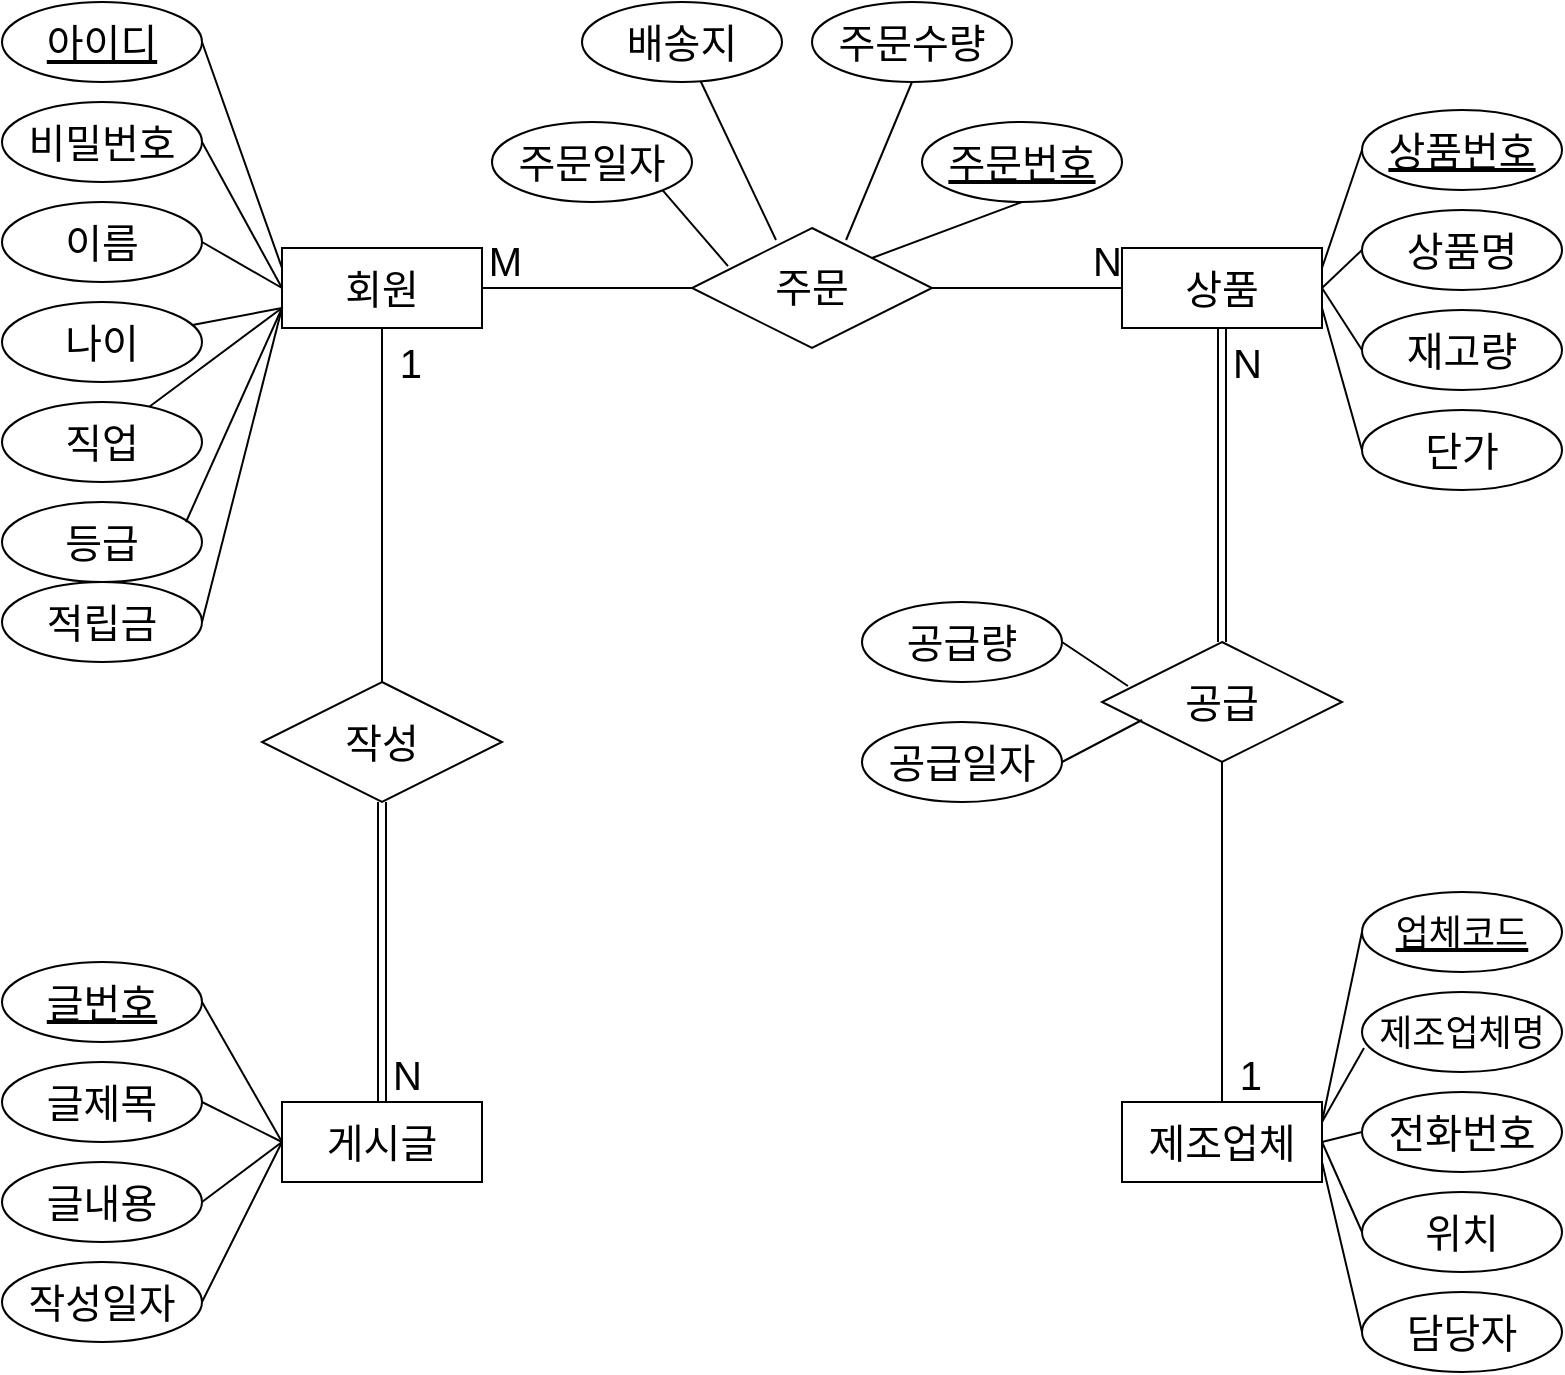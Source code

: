 <mxfile>
    <diagram id="gIYOI83hxLDIX9hJdn65" name="Page-1">
        <mxGraphModel dx="1130" dy="787" grid="1" gridSize="10" guides="1" tooltips="1" connect="1" arrows="1" fold="1" page="1" pageScale="1" pageWidth="850" pageHeight="1100" math="0" shadow="0">
            <root>
                <mxCell id="0"/>
                <mxCell id="1" parent="0"/>
                <mxCell id="2" value="&lt;font style=&quot;font-size: 20px;&quot;&gt;회원&lt;/font&gt;" style="whiteSpace=wrap;html=1;align=center;" vertex="1" parent="1">
                    <mxGeometry x="160" y="163" width="100" height="40" as="geometry"/>
                </mxCell>
                <mxCell id="3" value="&lt;font style=&quot;font-size: 20px;&quot;&gt;상품&lt;/font&gt;" style="whiteSpace=wrap;html=1;align=center;" vertex="1" parent="1">
                    <mxGeometry x="580" y="163" width="100" height="40" as="geometry"/>
                </mxCell>
                <mxCell id="4" value="&lt;font style=&quot;font-size: 20px;&quot;&gt;게시글&lt;/font&gt;" style="whiteSpace=wrap;html=1;align=center;direction=west;" vertex="1" parent="1">
                    <mxGeometry x="160" y="590" width="100" height="40" as="geometry"/>
                </mxCell>
                <mxCell id="5" value="&lt;font style=&quot;font-size: 20px;&quot;&gt;제조업체&lt;/font&gt;" style="whiteSpace=wrap;html=1;align=center;direction=west;" vertex="1" parent="1">
                    <mxGeometry x="580" y="590" width="100" height="40" as="geometry"/>
                </mxCell>
                <mxCell id="8" value="아이디" style="ellipse;whiteSpace=wrap;html=1;align=center;fontStyle=4;fontSize=20;" vertex="1" parent="1">
                    <mxGeometry x="20" y="40" width="100" height="40" as="geometry"/>
                </mxCell>
                <mxCell id="17" style="edgeStyle=none;html=1;exitX=1;exitY=0.5;exitDx=0;exitDy=0;entryX=0;entryY=0.5;entryDx=0;entryDy=0;fontSize=20;startArrow=none;startFill=0;endArrow=none;endFill=0;" edge="1" parent="1" source="9" target="2">
                    <mxGeometry relative="1" as="geometry"/>
                </mxCell>
                <mxCell id="9" value="비밀번호" style="ellipse;whiteSpace=wrap;html=1;align=center;fontSize=20;" vertex="1" parent="1">
                    <mxGeometry x="20" y="90" width="100" height="40" as="geometry"/>
                </mxCell>
                <mxCell id="53" style="edgeStyle=none;html=1;entryX=0;entryY=0.5;entryDx=0;entryDy=0;fontSize=18;startArrow=none;startFill=0;endArrow=none;endFill=0;exitX=1;exitY=0.5;exitDx=0;exitDy=0;" edge="1" parent="1" source="10" target="2">
                    <mxGeometry relative="1" as="geometry"/>
                </mxCell>
                <mxCell id="10" value="이름" style="ellipse;whiteSpace=wrap;html=1;align=center;fontSize=20;" vertex="1" parent="1">
                    <mxGeometry x="20" y="140" width="100" height="40" as="geometry"/>
                </mxCell>
                <mxCell id="54" style="edgeStyle=none;html=1;entryX=0;entryY=0.75;entryDx=0;entryDy=0;fontSize=18;startArrow=none;startFill=0;endArrow=none;endFill=0;" edge="1" parent="1" source="11" target="2">
                    <mxGeometry relative="1" as="geometry"/>
                </mxCell>
                <mxCell id="11" value="나이" style="ellipse;whiteSpace=wrap;html=1;align=center;fontSize=20;" vertex="1" parent="1">
                    <mxGeometry x="20" y="190" width="100" height="40" as="geometry"/>
                </mxCell>
                <mxCell id="55" style="edgeStyle=none;html=1;entryX=0;entryY=0.75;entryDx=0;entryDy=0;fontSize=18;startArrow=none;startFill=0;endArrow=none;endFill=0;" edge="1" parent="1" source="12" target="2">
                    <mxGeometry relative="1" as="geometry"/>
                </mxCell>
                <mxCell id="12" value="직업" style="ellipse;whiteSpace=wrap;html=1;align=center;fontSize=20;" vertex="1" parent="1">
                    <mxGeometry x="20" y="240" width="100" height="40" as="geometry"/>
                </mxCell>
                <mxCell id="13" value="등급" style="ellipse;whiteSpace=wrap;html=1;align=center;fontSize=20;" vertex="1" parent="1">
                    <mxGeometry x="20" y="290" width="100" height="40" as="geometry"/>
                </mxCell>
                <mxCell id="14" value="적립금" style="ellipse;whiteSpace=wrap;html=1;align=center;fontSize=20;" vertex="1" parent="1">
                    <mxGeometry x="20" y="330" width="100" height="40" as="geometry"/>
                </mxCell>
                <mxCell id="15" value="" style="endArrow=none;html=1;rounded=0;fontSize=20;exitX=0;exitY=0.5;exitDx=0;exitDy=0;entryX=0;entryY=0.5;entryDx=0;entryDy=0;" edge="1" parent="1" source="33" target="5">
                    <mxGeometry relative="1" as="geometry">
                        <mxPoint x="515" y="710" as="sourcePoint"/>
                        <mxPoint x="565" y="700" as="targetPoint"/>
                    </mxGeometry>
                </mxCell>
                <mxCell id="21" style="edgeStyle=none;html=1;exitX=0.92;exitY=0.25;exitDx=0;exitDy=0;fontSize=20;entryX=0;entryY=0.75;entryDx=0;entryDy=0;startArrow=none;startFill=0;endArrow=none;endFill=0;exitPerimeter=0;" edge="1" parent="1" source="13" target="2">
                    <mxGeometry relative="1" as="geometry">
                        <mxPoint x="180" y="170" as="targetPoint"/>
                        <mxPoint x="130" y="270" as="sourcePoint"/>
                    </mxGeometry>
                </mxCell>
                <mxCell id="22" style="edgeStyle=none;html=1;exitX=1;exitY=0.5;exitDx=0;exitDy=0;fontSize=20;entryX=0;entryY=0.75;entryDx=0;entryDy=0;startArrow=none;startFill=0;endArrow=none;endFill=0;" edge="1" parent="1" source="14" target="2">
                    <mxGeometry relative="1" as="geometry">
                        <mxPoint x="187" y="172" as="targetPoint"/>
                        <mxPoint x="130" y="320" as="sourcePoint"/>
                    </mxGeometry>
                </mxCell>
                <mxCell id="23" value="상품번호" style="ellipse;whiteSpace=wrap;html=1;align=center;fontStyle=4;fontSize=20;" vertex="1" parent="1">
                    <mxGeometry x="700" y="94" width="100" height="40" as="geometry"/>
                </mxCell>
                <mxCell id="24" value="상품명" style="ellipse;whiteSpace=wrap;html=1;align=center;fontSize=20;" vertex="1" parent="1">
                    <mxGeometry x="700" y="144" width="100" height="40" as="geometry"/>
                </mxCell>
                <mxCell id="25" value="재고량" style="ellipse;whiteSpace=wrap;html=1;align=center;fontSize=20;" vertex="1" parent="1">
                    <mxGeometry x="700" y="194" width="100" height="40" as="geometry"/>
                </mxCell>
                <mxCell id="26" value="단가" style="ellipse;whiteSpace=wrap;html=1;align=center;fontSize=20;" vertex="1" parent="1">
                    <mxGeometry x="700" y="244" width="100" height="40" as="geometry"/>
                </mxCell>
                <mxCell id="27" value="" style="endArrow=none;html=1;rounded=0;fontSize=20;exitX=1;exitY=0.25;exitDx=0;exitDy=0;entryX=0;entryY=0.5;entryDx=0;entryDy=0;" edge="1" parent="1" source="3" target="23">
                    <mxGeometry relative="1" as="geometry">
                        <mxPoint x="680" y="130" as="sourcePoint"/>
                        <mxPoint x="700" y="59.5" as="targetPoint"/>
                    </mxGeometry>
                </mxCell>
                <mxCell id="28" value="" style="endArrow=none;html=1;rounded=0;fontSize=20;entryX=0;entryY=0.5;entryDx=0;entryDy=0;exitX=1;exitY=0.5;exitDx=0;exitDy=0;" edge="1" parent="1" source="3" target="24">
                    <mxGeometry relative="1" as="geometry">
                        <mxPoint x="680" y="140" as="sourcePoint"/>
                        <mxPoint x="710" y="69.5" as="targetPoint"/>
                    </mxGeometry>
                </mxCell>
                <mxCell id="29" value="" style="endArrow=none;html=1;rounded=0;fontSize=20;exitX=1;exitY=0.5;exitDx=0;exitDy=0;entryX=0;entryY=0.5;entryDx=0;entryDy=0;" edge="1" parent="1" source="3" target="25">
                    <mxGeometry relative="1" as="geometry">
                        <mxPoint x="690" y="140" as="sourcePoint"/>
                        <mxPoint x="710" y="120" as="targetPoint"/>
                    </mxGeometry>
                </mxCell>
                <mxCell id="30" value="" style="endArrow=none;html=1;rounded=0;fontSize=20;entryX=0;entryY=0.5;entryDx=0;entryDy=0;exitX=1;exitY=0.75;exitDx=0;exitDy=0;" edge="1" parent="1" source="3" target="26">
                    <mxGeometry relative="1" as="geometry">
                        <mxPoint x="690" y="150" as="sourcePoint"/>
                        <mxPoint x="710" y="170" as="targetPoint"/>
                    </mxGeometry>
                </mxCell>
                <mxCell id="31" value="&lt;font style=&quot;font-size: 18px;&quot;&gt;제조업체명&lt;/font&gt;" style="ellipse;whiteSpace=wrap;html=1;align=center;fontStyle=0;fontSize=20;" vertex="1" parent="1">
                    <mxGeometry x="700" y="535" width="100" height="40" as="geometry"/>
                </mxCell>
                <mxCell id="32" value="전화번호" style="ellipse;whiteSpace=wrap;html=1;align=center;fontSize=20;" vertex="1" parent="1">
                    <mxGeometry x="700" y="585" width="100" height="40" as="geometry"/>
                </mxCell>
                <mxCell id="33" value="위치" style="ellipse;whiteSpace=wrap;html=1;align=center;fontSize=20;" vertex="1" parent="1">
                    <mxGeometry x="700" y="635" width="100" height="40" as="geometry"/>
                </mxCell>
                <mxCell id="34" value="담당자" style="ellipse;whiteSpace=wrap;html=1;align=center;fontSize=20;" vertex="1" parent="1">
                    <mxGeometry x="700" y="685" width="100" height="40" as="geometry"/>
                </mxCell>
                <mxCell id="35" value="" style="endArrow=none;html=1;rounded=0;fontSize=20;exitX=0;exitY=0.5;exitDx=0;exitDy=0;entryX=0;entryY=0.25;entryDx=0;entryDy=0;" edge="1" parent="1" source="34" target="5">
                    <mxGeometry relative="1" as="geometry">
                        <mxPoint x="535" y="700" as="sourcePoint"/>
                        <mxPoint x="575" y="710" as="targetPoint"/>
                    </mxGeometry>
                </mxCell>
                <mxCell id="36" value="" style="endArrow=none;html=1;rounded=0;fontSize=20;exitX=0;exitY=0.5;exitDx=0;exitDy=0;entryX=0;entryY=0.5;entryDx=0;entryDy=0;" edge="1" parent="1" source="32" target="5">
                    <mxGeometry relative="1" as="geometry">
                        <mxPoint x="535" y="700" as="sourcePoint"/>
                        <mxPoint x="565" y="690" as="targetPoint"/>
                    </mxGeometry>
                </mxCell>
                <mxCell id="37" value="" style="endArrow=none;html=1;rounded=0;fontSize=20;exitX=0.01;exitY=0.7;exitDx=0;exitDy=0;entryX=0;entryY=0.75;entryDx=0;entryDy=0;exitPerimeter=0;" edge="1" parent="1" source="31" target="5">
                    <mxGeometry relative="1" as="geometry">
                        <mxPoint x="535" y="650" as="sourcePoint"/>
                        <mxPoint x="575" y="700" as="targetPoint"/>
                    </mxGeometry>
                </mxCell>
                <mxCell id="38" value="글번호" style="ellipse;whiteSpace=wrap;html=1;align=center;fontStyle=4;fontSize=20;" vertex="1" parent="1">
                    <mxGeometry x="20" y="520" width="100" height="40" as="geometry"/>
                </mxCell>
                <mxCell id="39" value="글제목" style="ellipse;whiteSpace=wrap;html=1;align=center;fontSize=20;direction=west;" vertex="1" parent="1">
                    <mxGeometry x="20" y="570" width="100" height="40" as="geometry"/>
                </mxCell>
                <mxCell id="40" value="글내용" style="ellipse;whiteSpace=wrap;html=1;align=center;fontSize=20;direction=west;" vertex="1" parent="1">
                    <mxGeometry x="20" y="620" width="100" height="40" as="geometry"/>
                </mxCell>
                <mxCell id="41" value="작성일자" style="ellipse;whiteSpace=wrap;html=1;align=center;fontSize=20;direction=west;" vertex="1" parent="1">
                    <mxGeometry x="20" y="670" width="100" height="40" as="geometry"/>
                </mxCell>
                <mxCell id="44" value="" style="endArrow=none;html=1;rounded=0;fontSize=20;exitX=0;exitY=0.5;exitDx=0;exitDy=0;entryX=1;entryY=0.5;entryDx=0;entryDy=0;" edge="1" parent="1" source="39" target="4">
                    <mxGeometry relative="1" as="geometry">
                        <mxPoint x="90" y="488" as="sourcePoint"/>
                        <mxPoint x="160" y="610" as="targetPoint"/>
                    </mxGeometry>
                </mxCell>
                <mxCell id="45" value="" style="endArrow=none;html=1;rounded=0;fontSize=20;exitX=1;exitY=0.5;exitDx=0;exitDy=0;entryX=1;entryY=0.5;entryDx=0;entryDy=0;" edge="1" parent="1" source="38" target="4">
                    <mxGeometry relative="1" as="geometry">
                        <mxPoint x="90" y="488" as="sourcePoint"/>
                        <mxPoint x="142" y="590" as="targetPoint"/>
                    </mxGeometry>
                </mxCell>
                <mxCell id="47" value="" style="endArrow=none;html=1;rounded=0;fontSize=20;exitX=0;exitY=0.5;exitDx=0;exitDy=0;entryX=1;entryY=0.5;entryDx=0;entryDy=0;" edge="1" parent="1" source="41" target="4">
                    <mxGeometry relative="1" as="geometry">
                        <mxPoint x="200" y="550" as="sourcePoint"/>
                        <mxPoint x="180" y="600" as="targetPoint"/>
                    </mxGeometry>
                </mxCell>
                <mxCell id="48" value="" style="endArrow=none;html=1;rounded=0;fontSize=20;exitX=0;exitY=0.5;exitDx=0;exitDy=0;entryX=1;entryY=0.5;entryDx=0;entryDy=0;" edge="1" parent="1" source="40" target="4">
                    <mxGeometry relative="1" as="geometry">
                        <mxPoint x="200" y="650" as="sourcePoint"/>
                        <mxPoint x="180" y="620" as="targetPoint"/>
                        <Array as="points"/>
                    </mxGeometry>
                </mxCell>
                <mxCell id="49" style="edgeStyle=none;html=1;exitX=0;exitY=0.25;exitDx=0;exitDy=0;entryX=1;entryY=0.5;entryDx=0;entryDy=0;fontSize=20;startArrow=none;startFill=0;endArrow=none;endFill=0;" edge="1" parent="1" source="2">
                    <mxGeometry relative="1" as="geometry">
                        <mxPoint x="160" y="120" as="sourcePoint"/>
                        <mxPoint x="120" y="60" as="targetPoint"/>
                    </mxGeometry>
                </mxCell>
                <mxCell id="56" value="&lt;font style=&quot;font-size: 20px;&quot;&gt;주문&lt;/font&gt;" style="shape=rhombus;perimeter=rhombusPerimeter;whiteSpace=wrap;html=1;align=center;fontSize=18;" vertex="1" parent="1">
                    <mxGeometry x="365" y="153" width="120" height="60" as="geometry"/>
                </mxCell>
                <mxCell id="60" value="" style="endArrow=none;html=1;rounded=0;fontSize=20;entryX=0;entryY=0.5;entryDx=0;entryDy=0;exitX=1;exitY=0.5;exitDx=0;exitDy=0;" edge="1" parent="1" source="56" target="3">
                    <mxGeometry relative="1" as="geometry">
                        <mxPoint x="490" y="140" as="sourcePoint"/>
                        <mxPoint x="580" y="140" as="targetPoint"/>
                    </mxGeometry>
                </mxCell>
                <mxCell id="61" value="N" style="resizable=0;html=1;align=right;verticalAlign=bottom;fontSize=20;" connectable="0" vertex="1" parent="60">
                    <mxGeometry x="1" relative="1" as="geometry">
                        <mxPoint as="offset"/>
                    </mxGeometry>
                </mxCell>
                <mxCell id="62" value="" style="endArrow=none;html=1;rounded=0;fontSize=20;exitX=0;exitY=0.5;exitDx=0;exitDy=0;entryX=1;entryY=0.5;entryDx=0;entryDy=0;" edge="1" parent="1" source="56" target="2">
                    <mxGeometry relative="1" as="geometry">
                        <mxPoint x="350" y="280" as="sourcePoint"/>
                        <mxPoint x="290" y="130" as="targetPoint"/>
                    </mxGeometry>
                </mxCell>
                <mxCell id="63" value="M" style="resizable=0;html=1;align=right;verticalAlign=bottom;fontSize=20;" connectable="0" vertex="1" parent="62">
                    <mxGeometry x="1" relative="1" as="geometry">
                        <mxPoint x="20" as="offset"/>
                    </mxGeometry>
                </mxCell>
                <mxCell id="73" style="edgeStyle=none;html=1;exitX=0.5;exitY=1;exitDx=0;exitDy=0;entryX=1;entryY=0;entryDx=0;entryDy=0;fontSize=20;startArrow=none;startFill=0;endArrow=none;endFill=0;" edge="1" parent="1" source="64" target="56">
                    <mxGeometry relative="1" as="geometry"/>
                </mxCell>
                <mxCell id="64" value="주문번호" style="ellipse;whiteSpace=wrap;html=1;align=center;fontStyle=4;fontSize=20;" vertex="1" parent="1">
                    <mxGeometry x="480" y="100" width="100" height="40" as="geometry"/>
                </mxCell>
                <mxCell id="71" style="edgeStyle=none;html=1;entryX=0.35;entryY=0.1;entryDx=0;entryDy=0;entryPerimeter=0;fontSize=20;startArrow=none;startFill=0;endArrow=none;endFill=0;" edge="1" parent="1" source="66" target="56">
                    <mxGeometry relative="1" as="geometry"/>
                </mxCell>
                <mxCell id="66" value="배송지" style="ellipse;whiteSpace=wrap;html=1;align=center;fontSize=20;" vertex="1" parent="1">
                    <mxGeometry x="310" y="40" width="100" height="40" as="geometry"/>
                </mxCell>
                <mxCell id="70" style="edgeStyle=none;html=1;exitX=1;exitY=1;exitDx=0;exitDy=0;entryX=0.15;entryY=0.317;entryDx=0;entryDy=0;entryPerimeter=0;fontSize=20;startArrow=none;startFill=0;endArrow=none;endFill=0;" edge="1" parent="1" source="67" target="56">
                    <mxGeometry relative="1" as="geometry"/>
                </mxCell>
                <mxCell id="67" value="주문일자" style="ellipse;whiteSpace=wrap;html=1;align=center;fontSize=20;" vertex="1" parent="1">
                    <mxGeometry x="265" y="100" width="100" height="40" as="geometry"/>
                </mxCell>
                <mxCell id="72" style="edgeStyle=none;html=1;exitX=0.5;exitY=1;exitDx=0;exitDy=0;entryX=0.642;entryY=0.1;entryDx=0;entryDy=0;entryPerimeter=0;fontSize=20;startArrow=none;startFill=0;endArrow=none;endFill=0;" edge="1" parent="1" source="68" target="56">
                    <mxGeometry relative="1" as="geometry"/>
                </mxCell>
                <mxCell id="68" value="주문수량" style="ellipse;whiteSpace=wrap;html=1;align=center;fontSize=20;" vertex="1" parent="1">
                    <mxGeometry x="425" y="40" width="100" height="40" as="geometry"/>
                </mxCell>
                <mxCell id="74" value="공급" style="shape=rhombus;perimeter=rhombusPerimeter;whiteSpace=wrap;html=1;align=center;fontSize=20;" vertex="1" parent="1">
                    <mxGeometry x="570" y="360" width="120" height="60" as="geometry"/>
                </mxCell>
                <mxCell id="77" style="edgeStyle=none;html=1;exitX=1;exitY=0.5;exitDx=0;exitDy=0;entryX=0.108;entryY=0.367;entryDx=0;entryDy=0;entryPerimeter=0;fontSize=20;startArrow=none;startFill=0;endArrow=none;endFill=0;" edge="1" parent="1" source="75" target="74">
                    <mxGeometry relative="1" as="geometry"/>
                </mxCell>
                <mxCell id="75" value="공급량" style="ellipse;whiteSpace=wrap;html=1;align=center;fontSize=20;" vertex="1" parent="1">
                    <mxGeometry x="450" y="340" width="100" height="40" as="geometry"/>
                </mxCell>
                <mxCell id="78" style="edgeStyle=none;html=1;entryX=0.167;entryY=0.65;entryDx=0;entryDy=0;entryPerimeter=0;fontSize=20;startArrow=none;startFill=0;endArrow=none;endFill=0;exitX=1;exitY=0.5;exitDx=0;exitDy=0;" edge="1" parent="1" source="76" target="74">
                    <mxGeometry relative="1" as="geometry"/>
                </mxCell>
                <mxCell id="76" value="공급일자" style="ellipse;whiteSpace=wrap;html=1;align=center;fontSize=20;" vertex="1" parent="1">
                    <mxGeometry x="450" y="400" width="100" height="40" as="geometry"/>
                </mxCell>
                <mxCell id="79" value="" style="shape=link;html=1;rounded=0;fontSize=20;startArrow=none;startFill=0;endArrow=none;endFill=0;entryX=0.5;entryY=1;entryDx=0;entryDy=0;exitX=0.5;exitY=0;exitDx=0;exitDy=0;" edge="1" parent="1" source="74" target="3">
                    <mxGeometry relative="1" as="geometry">
                        <mxPoint x="470" y="244" as="sourcePoint"/>
                        <mxPoint x="630" y="244" as="targetPoint"/>
                    </mxGeometry>
                </mxCell>
                <mxCell id="80" value="N" style="resizable=0;html=1;align=right;verticalAlign=bottom;fontSize=20;" connectable="0" vertex="1" parent="79">
                    <mxGeometry x="1" relative="1" as="geometry">
                        <mxPoint x="20" y="31" as="offset"/>
                    </mxGeometry>
                </mxCell>
                <mxCell id="82" value="" style="endArrow=none;html=1;rounded=0;fontSize=20;exitX=0.5;exitY=1;exitDx=0;exitDy=0;entryX=0.5;entryY=1;entryDx=0;entryDy=0;" edge="1" parent="1" source="74" target="5">
                    <mxGeometry relative="1" as="geometry">
                        <mxPoint x="550" y="470" as="sourcePoint"/>
                        <mxPoint x="600" y="520" as="targetPoint"/>
                    </mxGeometry>
                </mxCell>
                <mxCell id="83" value="1" style="resizable=0;html=1;align=right;verticalAlign=bottom;fontSize=20;" connectable="0" vertex="1" parent="82">
                    <mxGeometry x="1" relative="1" as="geometry">
                        <mxPoint x="20" as="offset"/>
                    </mxGeometry>
                </mxCell>
                <mxCell id="87" value="작성" style="shape=rhombus;perimeter=rhombusPerimeter;whiteSpace=wrap;html=1;align=center;fontSize=20;" vertex="1" parent="1">
                    <mxGeometry x="150" y="380" width="120" height="60" as="geometry"/>
                </mxCell>
                <mxCell id="90" value="" style="shape=link;html=1;rounded=0;fontSize=20;startArrow=none;startFill=0;endArrow=none;endFill=0;entryX=0.5;entryY=1;entryDx=0;entryDy=0;exitX=0.5;exitY=1;exitDx=0;exitDy=0;" edge="1" parent="1" source="87" target="4">
                    <mxGeometry relative="1" as="geometry">
                        <mxPoint x="350" y="570" as="sourcePoint"/>
                        <mxPoint x="350" y="413" as="targetPoint"/>
                    </mxGeometry>
                </mxCell>
                <mxCell id="91" value="N" style="resizable=0;html=1;align=right;verticalAlign=bottom;fontSize=20;" connectable="0" vertex="1" parent="90">
                    <mxGeometry x="1" relative="1" as="geometry">
                        <mxPoint x="20" as="offset"/>
                    </mxGeometry>
                </mxCell>
                <mxCell id="92" value="" style="endArrow=none;html=1;rounded=0;fontSize=20;exitX=0.5;exitY=0;exitDx=0;exitDy=0;entryX=0.5;entryY=1;entryDx=0;entryDy=0;" edge="1" parent="1" source="87" target="2">
                    <mxGeometry relative="1" as="geometry">
                        <mxPoint x="240" y="300" as="sourcePoint"/>
                        <mxPoint x="240" y="445" as="targetPoint"/>
                    </mxGeometry>
                </mxCell>
                <mxCell id="93" value="1" style="resizable=0;html=1;align=right;verticalAlign=bottom;fontSize=20;" connectable="0" vertex="1" parent="92">
                    <mxGeometry x="1" relative="1" as="geometry">
                        <mxPoint x="20" y="31" as="offset"/>
                    </mxGeometry>
                </mxCell>
                <mxCell id="95" style="edgeStyle=none;rounded=0;html=1;entryX=0;entryY=0.75;entryDx=0;entryDy=0;fontSize=20;startArrow=none;startFill=0;endArrow=none;endFill=0;exitX=0;exitY=0.5;exitDx=0;exitDy=0;" edge="1" parent="1" source="94" target="5">
                    <mxGeometry relative="1" as="geometry"/>
                </mxCell>
                <mxCell id="94" value="&lt;font style=&quot;font-size: 18px;&quot;&gt;업체코드&lt;/font&gt;" style="ellipse;whiteSpace=wrap;html=1;align=center;fontStyle=4;fontSize=20;" vertex="1" parent="1">
                    <mxGeometry x="700" y="485" width="100" height="40" as="geometry"/>
                </mxCell>
            </root>
        </mxGraphModel>
    </diagram>
    <diagram id="gLoEDAIf4-Gwa_dx0gsq" name="Page-2">
        <mxGraphModel dx="1130" dy="787" grid="1" gridSize="10" guides="1" tooltips="1" connect="1" arrows="1" fold="1" page="1" pageScale="1" pageWidth="850" pageHeight="1100" math="0" shadow="0">
            <root>
                <mxCell id="0"/>
                <mxCell id="1" parent="0"/>
                <mxCell id="7pmN1APwKyER7n0bJ9Mh-1" value="회원" style="shape=table;startSize=30;container=1;collapsible=1;childLayout=tableLayout;fixedRows=1;rowLines=0;fontStyle=1;align=center;resizeLast=1;fontSize=20;" vertex="1" parent="1">
                    <mxGeometry x="80" y="40" width="180" height="240" as="geometry"/>
                </mxCell>
                <mxCell id="7pmN1APwKyER7n0bJ9Mh-2" value="" style="shape=tableRow;horizontal=0;startSize=0;swimlaneHead=0;swimlaneBody=0;fillColor=none;collapsible=0;dropTarget=0;points=[[0,0.5],[1,0.5]];portConstraint=eastwest;top=0;left=0;right=0;bottom=1;fontSize=20;" vertex="1" parent="7pmN1APwKyER7n0bJ9Mh-1">
                    <mxGeometry y="30" width="180" height="30" as="geometry"/>
                </mxCell>
                <mxCell id="7pmN1APwKyER7n0bJ9Mh-3" value="PK" style="shape=partialRectangle;connectable=0;fillColor=none;top=0;left=0;bottom=0;right=0;fontStyle=1;overflow=hidden;fontSize=20;" vertex="1" parent="7pmN1APwKyER7n0bJ9Mh-2">
                    <mxGeometry width="30" height="30" as="geometry">
                        <mxRectangle width="30" height="30" as="alternateBounds"/>
                    </mxGeometry>
                </mxCell>
                <mxCell id="7pmN1APwKyER7n0bJ9Mh-4" value="아이디" style="shape=partialRectangle;connectable=0;fillColor=none;top=0;left=0;bottom=0;right=0;align=left;spacingLeft=6;fontStyle=5;overflow=hidden;fontSize=20;" vertex="1" parent="7pmN1APwKyER7n0bJ9Mh-2">
                    <mxGeometry x="30" width="150" height="30" as="geometry">
                        <mxRectangle width="150" height="30" as="alternateBounds"/>
                    </mxGeometry>
                </mxCell>
                <mxCell id="7pmN1APwKyER7n0bJ9Mh-5" value="" style="shape=tableRow;horizontal=0;startSize=0;swimlaneHead=0;swimlaneBody=0;fillColor=none;collapsible=0;dropTarget=0;points=[[0,0.5],[1,0.5]];portConstraint=eastwest;top=0;left=0;right=0;bottom=0;fontSize=20;" vertex="1" parent="7pmN1APwKyER7n0bJ9Mh-1">
                    <mxGeometry y="60" width="180" height="30" as="geometry"/>
                </mxCell>
                <mxCell id="7pmN1APwKyER7n0bJ9Mh-6" value="" style="shape=partialRectangle;connectable=0;fillColor=none;top=0;left=0;bottom=0;right=0;editable=1;overflow=hidden;fontSize=20;" vertex="1" parent="7pmN1APwKyER7n0bJ9Mh-5">
                    <mxGeometry width="30" height="30" as="geometry">
                        <mxRectangle width="30" height="30" as="alternateBounds"/>
                    </mxGeometry>
                </mxCell>
                <mxCell id="7pmN1APwKyER7n0bJ9Mh-7" value="비밀번호" style="shape=partialRectangle;connectable=0;fillColor=none;top=0;left=0;bottom=0;right=0;align=left;spacingLeft=6;overflow=hidden;fontSize=20;" vertex="1" parent="7pmN1APwKyER7n0bJ9Mh-5">
                    <mxGeometry x="30" width="150" height="30" as="geometry">
                        <mxRectangle width="150" height="30" as="alternateBounds"/>
                    </mxGeometry>
                </mxCell>
                <mxCell id="7pmN1APwKyER7n0bJ9Mh-8" value="" style="shape=tableRow;horizontal=0;startSize=0;swimlaneHead=0;swimlaneBody=0;fillColor=none;collapsible=0;dropTarget=0;points=[[0,0.5],[1,0.5]];portConstraint=eastwest;top=0;left=0;right=0;bottom=0;fontSize=20;" vertex="1" parent="7pmN1APwKyER7n0bJ9Mh-1">
                    <mxGeometry y="90" width="180" height="30" as="geometry"/>
                </mxCell>
                <mxCell id="7pmN1APwKyER7n0bJ9Mh-9" value="" style="shape=partialRectangle;connectable=0;fillColor=none;top=0;left=0;bottom=0;right=0;editable=1;overflow=hidden;fontSize=20;" vertex="1" parent="7pmN1APwKyER7n0bJ9Mh-8">
                    <mxGeometry width="30" height="30" as="geometry">
                        <mxRectangle width="30" height="30" as="alternateBounds"/>
                    </mxGeometry>
                </mxCell>
                <mxCell id="7pmN1APwKyER7n0bJ9Mh-10" value="이름" style="shape=partialRectangle;connectable=0;fillColor=none;top=0;left=0;bottom=0;right=0;align=left;spacingLeft=6;overflow=hidden;fontSize=20;" vertex="1" parent="7pmN1APwKyER7n0bJ9Mh-8">
                    <mxGeometry x="30" width="150" height="30" as="geometry">
                        <mxRectangle width="150" height="30" as="alternateBounds"/>
                    </mxGeometry>
                </mxCell>
                <mxCell id="7pmN1APwKyER7n0bJ9Mh-11" value="" style="shape=tableRow;horizontal=0;startSize=0;swimlaneHead=0;swimlaneBody=0;fillColor=none;collapsible=0;dropTarget=0;points=[[0,0.5],[1,0.5]];portConstraint=eastwest;top=0;left=0;right=0;bottom=0;fontSize=20;" vertex="1" parent="7pmN1APwKyER7n0bJ9Mh-1">
                    <mxGeometry y="120" width="180" height="30" as="geometry"/>
                </mxCell>
                <mxCell id="7pmN1APwKyER7n0bJ9Mh-12" value="" style="shape=partialRectangle;connectable=0;fillColor=none;top=0;left=0;bottom=0;right=0;editable=1;overflow=hidden;fontSize=20;" vertex="1" parent="7pmN1APwKyER7n0bJ9Mh-11">
                    <mxGeometry width="30" height="30" as="geometry">
                        <mxRectangle width="30" height="30" as="alternateBounds"/>
                    </mxGeometry>
                </mxCell>
                <mxCell id="7pmN1APwKyER7n0bJ9Mh-13" value="나이" style="shape=partialRectangle;connectable=0;fillColor=none;top=0;left=0;bottom=0;right=0;align=left;spacingLeft=6;overflow=hidden;fontSize=20;" vertex="1" parent="7pmN1APwKyER7n0bJ9Mh-11">
                    <mxGeometry x="30" width="150" height="30" as="geometry">
                        <mxRectangle width="150" height="30" as="alternateBounds"/>
                    </mxGeometry>
                </mxCell>
                <mxCell id="r4vXhoOIH-MMyG_1I_cJ-1" value="" style="shape=tableRow;horizontal=0;startSize=0;swimlaneHead=0;swimlaneBody=0;fillColor=none;collapsible=0;dropTarget=0;points=[[0,0.5],[1,0.5]];portConstraint=eastwest;top=0;left=0;right=0;bottom=0;fontSize=20;" vertex="1" parent="7pmN1APwKyER7n0bJ9Mh-1">
                    <mxGeometry y="150" width="180" height="30" as="geometry"/>
                </mxCell>
                <mxCell id="r4vXhoOIH-MMyG_1I_cJ-2" value="" style="shape=partialRectangle;connectable=0;fillColor=none;top=0;left=0;bottom=0;right=0;editable=1;overflow=hidden;fontSize=20;" vertex="1" parent="r4vXhoOIH-MMyG_1I_cJ-1">
                    <mxGeometry width="30" height="30" as="geometry">
                        <mxRectangle width="30" height="30" as="alternateBounds"/>
                    </mxGeometry>
                </mxCell>
                <mxCell id="r4vXhoOIH-MMyG_1I_cJ-3" value="직업" style="shape=partialRectangle;connectable=0;fillColor=none;top=0;left=0;bottom=0;right=0;align=left;spacingLeft=6;overflow=hidden;fontSize=20;" vertex="1" parent="r4vXhoOIH-MMyG_1I_cJ-1">
                    <mxGeometry x="30" width="150" height="30" as="geometry">
                        <mxRectangle width="150" height="30" as="alternateBounds"/>
                    </mxGeometry>
                </mxCell>
                <mxCell id="r4vXhoOIH-MMyG_1I_cJ-4" value="" style="shape=tableRow;horizontal=0;startSize=0;swimlaneHead=0;swimlaneBody=0;fillColor=none;collapsible=0;dropTarget=0;points=[[0,0.5],[1,0.5]];portConstraint=eastwest;top=0;left=0;right=0;bottom=0;fontSize=20;" vertex="1" parent="7pmN1APwKyER7n0bJ9Mh-1">
                    <mxGeometry y="180" width="180" height="30" as="geometry"/>
                </mxCell>
                <mxCell id="r4vXhoOIH-MMyG_1I_cJ-5" value="" style="shape=partialRectangle;connectable=0;fillColor=none;top=0;left=0;bottom=0;right=0;editable=1;overflow=hidden;fontSize=20;" vertex="1" parent="r4vXhoOIH-MMyG_1I_cJ-4">
                    <mxGeometry width="30" height="30" as="geometry">
                        <mxRectangle width="30" height="30" as="alternateBounds"/>
                    </mxGeometry>
                </mxCell>
                <mxCell id="r4vXhoOIH-MMyG_1I_cJ-6" value="등급" style="shape=partialRectangle;connectable=0;fillColor=none;top=0;left=0;bottom=0;right=0;align=left;spacingLeft=6;overflow=hidden;fontSize=20;" vertex="1" parent="r4vXhoOIH-MMyG_1I_cJ-4">
                    <mxGeometry x="30" width="150" height="30" as="geometry">
                        <mxRectangle width="150" height="30" as="alternateBounds"/>
                    </mxGeometry>
                </mxCell>
                <mxCell id="r4vXhoOIH-MMyG_1I_cJ-7" value="" style="shape=tableRow;horizontal=0;startSize=0;swimlaneHead=0;swimlaneBody=0;fillColor=none;collapsible=0;dropTarget=0;points=[[0,0.5],[1,0.5]];portConstraint=eastwest;top=0;left=0;right=0;bottom=0;fontSize=20;" vertex="1" parent="7pmN1APwKyER7n0bJ9Mh-1">
                    <mxGeometry y="210" width="180" height="30" as="geometry"/>
                </mxCell>
                <mxCell id="r4vXhoOIH-MMyG_1I_cJ-8" value="" style="shape=partialRectangle;connectable=0;fillColor=none;top=0;left=0;bottom=0;right=0;editable=1;overflow=hidden;fontSize=20;" vertex="1" parent="r4vXhoOIH-MMyG_1I_cJ-7">
                    <mxGeometry width="30" height="30" as="geometry">
                        <mxRectangle width="30" height="30" as="alternateBounds"/>
                    </mxGeometry>
                </mxCell>
                <mxCell id="r4vXhoOIH-MMyG_1I_cJ-9" value="적립금" style="shape=partialRectangle;connectable=0;fillColor=none;top=0;left=0;bottom=0;right=0;align=left;spacingLeft=6;overflow=hidden;fontSize=20;" vertex="1" parent="r4vXhoOIH-MMyG_1I_cJ-7">
                    <mxGeometry x="30" width="150" height="30" as="geometry">
                        <mxRectangle width="150" height="30" as="alternateBounds"/>
                    </mxGeometry>
                </mxCell>
                <mxCell id="-99i9Xf9UJfDmvq_j9OC-1" value="상품" style="shape=table;startSize=30;container=1;collapsible=1;childLayout=tableLayout;fixedRows=1;rowLines=0;fontStyle=1;align=center;resizeLast=1;fontSize=20;" vertex="1" parent="1">
                    <mxGeometry x="580" y="40" width="180" height="180" as="geometry"/>
                </mxCell>
                <mxCell id="-99i9Xf9UJfDmvq_j9OC-2" value="" style="shape=tableRow;horizontal=0;startSize=0;swimlaneHead=0;swimlaneBody=0;fillColor=none;collapsible=0;dropTarget=0;points=[[0,0.5],[1,0.5]];portConstraint=eastwest;top=0;left=0;right=0;bottom=1;fontSize=20;" vertex="1" parent="-99i9Xf9UJfDmvq_j9OC-1">
                    <mxGeometry y="30" width="180" height="30" as="geometry"/>
                </mxCell>
                <mxCell id="-99i9Xf9UJfDmvq_j9OC-3" value="PK" style="shape=partialRectangle;connectable=0;fillColor=none;top=0;left=0;bottom=0;right=0;fontStyle=1;overflow=hidden;fontSize=20;" vertex="1" parent="-99i9Xf9UJfDmvq_j9OC-2">
                    <mxGeometry width="30" height="30" as="geometry">
                        <mxRectangle width="30" height="30" as="alternateBounds"/>
                    </mxGeometry>
                </mxCell>
                <mxCell id="-99i9Xf9UJfDmvq_j9OC-4" value="상품번호" style="shape=partialRectangle;connectable=0;fillColor=none;top=0;left=0;bottom=0;right=0;align=left;spacingLeft=6;fontStyle=5;overflow=hidden;fontSize=20;" vertex="1" parent="-99i9Xf9UJfDmvq_j9OC-2">
                    <mxGeometry x="30" width="150" height="30" as="geometry">
                        <mxRectangle width="150" height="30" as="alternateBounds"/>
                    </mxGeometry>
                </mxCell>
                <mxCell id="r4vXhoOIH-MMyG_1I_cJ-23" value="" style="shape=tableRow;horizontal=0;startSize=0;swimlaneHead=0;swimlaneBody=0;fillColor=none;collapsible=0;dropTarget=0;points=[[0,0.5],[1,0.5]];portConstraint=eastwest;top=0;left=0;right=0;bottom=0;fontSize=20;" vertex="1" parent="-99i9Xf9UJfDmvq_j9OC-1">
                    <mxGeometry y="60" width="180" height="30" as="geometry"/>
                </mxCell>
                <mxCell id="r4vXhoOIH-MMyG_1I_cJ-24" value="FK" style="shape=partialRectangle;connectable=0;fillColor=none;top=0;left=0;bottom=0;right=0;editable=1;overflow=hidden;fontSize=20;fontStyle=1" vertex="1" parent="r4vXhoOIH-MMyG_1I_cJ-23">
                    <mxGeometry width="30" height="30" as="geometry">
                        <mxRectangle width="30" height="30" as="alternateBounds"/>
                    </mxGeometry>
                </mxCell>
                <mxCell id="r4vXhoOIH-MMyG_1I_cJ-25" value="업체코드" style="shape=partialRectangle;connectable=0;fillColor=none;top=0;left=0;bottom=0;right=0;align=left;spacingLeft=6;overflow=hidden;fontSize=20;fontStyle=5" vertex="1" parent="r4vXhoOIH-MMyG_1I_cJ-23">
                    <mxGeometry x="30" width="150" height="30" as="geometry">
                        <mxRectangle width="150" height="30" as="alternateBounds"/>
                    </mxGeometry>
                </mxCell>
                <mxCell id="-99i9Xf9UJfDmvq_j9OC-5" value="" style="shape=tableRow;horizontal=0;startSize=0;swimlaneHead=0;swimlaneBody=0;fillColor=none;collapsible=0;dropTarget=0;points=[[0,0.5],[1,0.5]];portConstraint=eastwest;top=0;left=0;right=0;bottom=0;fontSize=20;" vertex="1" parent="-99i9Xf9UJfDmvq_j9OC-1">
                    <mxGeometry y="90" width="180" height="30" as="geometry"/>
                </mxCell>
                <mxCell id="-99i9Xf9UJfDmvq_j9OC-6" value="" style="shape=partialRectangle;connectable=0;fillColor=none;top=0;left=0;bottom=0;right=0;editable=1;overflow=hidden;fontSize=20;" vertex="1" parent="-99i9Xf9UJfDmvq_j9OC-5">
                    <mxGeometry width="30" height="30" as="geometry">
                        <mxRectangle width="30" height="30" as="alternateBounds"/>
                    </mxGeometry>
                </mxCell>
                <mxCell id="-99i9Xf9UJfDmvq_j9OC-7" value="상품명" style="shape=partialRectangle;connectable=0;fillColor=none;top=0;left=0;bottom=0;right=0;align=left;spacingLeft=6;overflow=hidden;fontSize=20;" vertex="1" parent="-99i9Xf9UJfDmvq_j9OC-5">
                    <mxGeometry x="30" width="150" height="30" as="geometry">
                        <mxRectangle width="150" height="30" as="alternateBounds"/>
                    </mxGeometry>
                </mxCell>
                <mxCell id="-99i9Xf9UJfDmvq_j9OC-8" value="" style="shape=tableRow;horizontal=0;startSize=0;swimlaneHead=0;swimlaneBody=0;fillColor=none;collapsible=0;dropTarget=0;points=[[0,0.5],[1,0.5]];portConstraint=eastwest;top=0;left=0;right=0;bottom=0;fontSize=20;" vertex="1" parent="-99i9Xf9UJfDmvq_j9OC-1">
                    <mxGeometry y="120" width="180" height="30" as="geometry"/>
                </mxCell>
                <mxCell id="-99i9Xf9UJfDmvq_j9OC-9" value="" style="shape=partialRectangle;connectable=0;fillColor=none;top=0;left=0;bottom=0;right=0;editable=1;overflow=hidden;fontSize=20;" vertex="1" parent="-99i9Xf9UJfDmvq_j9OC-8">
                    <mxGeometry width="30" height="30" as="geometry">
                        <mxRectangle width="30" height="30" as="alternateBounds"/>
                    </mxGeometry>
                </mxCell>
                <mxCell id="-99i9Xf9UJfDmvq_j9OC-10" value="재고량" style="shape=partialRectangle;connectable=0;fillColor=none;top=0;left=0;bottom=0;right=0;align=left;spacingLeft=6;overflow=hidden;fontSize=20;" vertex="1" parent="-99i9Xf9UJfDmvq_j9OC-8">
                    <mxGeometry x="30" width="150" height="30" as="geometry">
                        <mxRectangle width="150" height="30" as="alternateBounds"/>
                    </mxGeometry>
                </mxCell>
                <mxCell id="-99i9Xf9UJfDmvq_j9OC-11" value="" style="shape=tableRow;horizontal=0;startSize=0;swimlaneHead=0;swimlaneBody=0;fillColor=none;collapsible=0;dropTarget=0;points=[[0,0.5],[1,0.5]];portConstraint=eastwest;top=0;left=0;right=0;bottom=0;fontSize=20;" vertex="1" parent="-99i9Xf9UJfDmvq_j9OC-1">
                    <mxGeometry y="150" width="180" height="30" as="geometry"/>
                </mxCell>
                <mxCell id="-99i9Xf9UJfDmvq_j9OC-12" value="" style="shape=partialRectangle;connectable=0;fillColor=none;top=0;left=0;bottom=0;right=0;editable=1;overflow=hidden;fontSize=20;" vertex="1" parent="-99i9Xf9UJfDmvq_j9OC-11">
                    <mxGeometry width="30" height="30" as="geometry">
                        <mxRectangle width="30" height="30" as="alternateBounds"/>
                    </mxGeometry>
                </mxCell>
                <mxCell id="-99i9Xf9UJfDmvq_j9OC-13" value="단가" style="shape=partialRectangle;connectable=0;fillColor=none;top=0;left=0;bottom=0;right=0;align=left;spacingLeft=6;overflow=hidden;fontSize=20;" vertex="1" parent="-99i9Xf9UJfDmvq_j9OC-11">
                    <mxGeometry x="30" width="150" height="30" as="geometry">
                        <mxRectangle width="150" height="30" as="alternateBounds"/>
                    </mxGeometry>
                </mxCell>
                <mxCell id="EG5bMZoMVeTJSdiaxrt6-1" value="제조업체" style="shape=table;startSize=30;container=1;collapsible=1;childLayout=tableLayout;fixedRows=1;rowLines=0;fontStyle=1;align=center;resizeLast=1;fontSize=20;" vertex="1" parent="1">
                    <mxGeometry x="580" y="490" width="180" height="180" as="geometry"/>
                </mxCell>
                <mxCell id="EG5bMZoMVeTJSdiaxrt6-2" value="" style="shape=tableRow;horizontal=0;startSize=0;swimlaneHead=0;swimlaneBody=0;fillColor=none;collapsible=0;dropTarget=0;points=[[0,0.5],[1,0.5]];portConstraint=eastwest;top=0;left=0;right=0;bottom=1;fontSize=20;" vertex="1" parent="EG5bMZoMVeTJSdiaxrt6-1">
                    <mxGeometry y="30" width="180" height="30" as="geometry"/>
                </mxCell>
                <mxCell id="EG5bMZoMVeTJSdiaxrt6-3" value="PK" style="shape=partialRectangle;connectable=0;fillColor=none;top=0;left=0;bottom=0;right=0;fontStyle=1;overflow=hidden;fontSize=20;" vertex="1" parent="EG5bMZoMVeTJSdiaxrt6-2">
                    <mxGeometry width="30" height="30" as="geometry">
                        <mxRectangle width="30" height="30" as="alternateBounds"/>
                    </mxGeometry>
                </mxCell>
                <mxCell id="EG5bMZoMVeTJSdiaxrt6-4" value="업체코드" style="shape=partialRectangle;connectable=0;fillColor=none;top=0;left=0;bottom=0;right=0;align=left;spacingLeft=6;fontStyle=5;overflow=hidden;fontSize=20;" vertex="1" parent="EG5bMZoMVeTJSdiaxrt6-2">
                    <mxGeometry x="30" width="150" height="30" as="geometry">
                        <mxRectangle width="150" height="30" as="alternateBounds"/>
                    </mxGeometry>
                </mxCell>
                <mxCell id="EG5bMZoMVeTJSdiaxrt6-5" value="" style="shape=tableRow;horizontal=0;startSize=0;swimlaneHead=0;swimlaneBody=0;fillColor=none;collapsible=0;dropTarget=0;points=[[0,0.5],[1,0.5]];portConstraint=eastwest;top=0;left=0;right=0;bottom=0;fontSize=20;" vertex="1" parent="EG5bMZoMVeTJSdiaxrt6-1">
                    <mxGeometry y="60" width="180" height="30" as="geometry"/>
                </mxCell>
                <mxCell id="EG5bMZoMVeTJSdiaxrt6-6" value="" style="shape=partialRectangle;connectable=0;fillColor=none;top=0;left=0;bottom=0;right=0;editable=1;overflow=hidden;fontSize=20;" vertex="1" parent="EG5bMZoMVeTJSdiaxrt6-5">
                    <mxGeometry width="30" height="30" as="geometry">
                        <mxRectangle width="30" height="30" as="alternateBounds"/>
                    </mxGeometry>
                </mxCell>
                <mxCell id="EG5bMZoMVeTJSdiaxrt6-7" value="업체명" style="shape=partialRectangle;connectable=0;fillColor=none;top=0;left=0;bottom=0;right=0;align=left;spacingLeft=6;overflow=hidden;fontSize=20;" vertex="1" parent="EG5bMZoMVeTJSdiaxrt6-5">
                    <mxGeometry x="30" width="150" height="30" as="geometry">
                        <mxRectangle width="150" height="30" as="alternateBounds"/>
                    </mxGeometry>
                </mxCell>
                <mxCell id="EG5bMZoMVeTJSdiaxrt6-8" value="" style="shape=tableRow;horizontal=0;startSize=0;swimlaneHead=0;swimlaneBody=0;fillColor=none;collapsible=0;dropTarget=0;points=[[0,0.5],[1,0.5]];portConstraint=eastwest;top=0;left=0;right=0;bottom=0;fontSize=20;" vertex="1" parent="EG5bMZoMVeTJSdiaxrt6-1">
                    <mxGeometry y="90" width="180" height="30" as="geometry"/>
                </mxCell>
                <mxCell id="EG5bMZoMVeTJSdiaxrt6-9" value="" style="shape=partialRectangle;connectable=0;fillColor=none;top=0;left=0;bottom=0;right=0;editable=1;overflow=hidden;fontSize=20;" vertex="1" parent="EG5bMZoMVeTJSdiaxrt6-8">
                    <mxGeometry width="30" height="30" as="geometry">
                        <mxRectangle width="30" height="30" as="alternateBounds"/>
                    </mxGeometry>
                </mxCell>
                <mxCell id="EG5bMZoMVeTJSdiaxrt6-10" value="전화번호" style="shape=partialRectangle;connectable=0;fillColor=none;top=0;left=0;bottom=0;right=0;align=left;spacingLeft=6;overflow=hidden;fontSize=20;" vertex="1" parent="EG5bMZoMVeTJSdiaxrt6-8">
                    <mxGeometry x="30" width="150" height="30" as="geometry">
                        <mxRectangle width="150" height="30" as="alternateBounds"/>
                    </mxGeometry>
                </mxCell>
                <mxCell id="EG5bMZoMVeTJSdiaxrt6-11" value="" style="shape=tableRow;horizontal=0;startSize=0;swimlaneHead=0;swimlaneBody=0;fillColor=none;collapsible=0;dropTarget=0;points=[[0,0.5],[1,0.5]];portConstraint=eastwest;top=0;left=0;right=0;bottom=0;fontSize=20;" vertex="1" parent="EG5bMZoMVeTJSdiaxrt6-1">
                    <mxGeometry y="120" width="180" height="30" as="geometry"/>
                </mxCell>
                <mxCell id="EG5bMZoMVeTJSdiaxrt6-12" value="" style="shape=partialRectangle;connectable=0;fillColor=none;top=0;left=0;bottom=0;right=0;editable=1;overflow=hidden;fontSize=20;" vertex="1" parent="EG5bMZoMVeTJSdiaxrt6-11">
                    <mxGeometry width="30" height="30" as="geometry">
                        <mxRectangle width="30" height="30" as="alternateBounds"/>
                    </mxGeometry>
                </mxCell>
                <mxCell id="EG5bMZoMVeTJSdiaxrt6-13" value="위치" style="shape=partialRectangle;connectable=0;fillColor=none;top=0;left=0;bottom=0;right=0;align=left;spacingLeft=6;overflow=hidden;fontSize=20;" vertex="1" parent="EG5bMZoMVeTJSdiaxrt6-11">
                    <mxGeometry x="30" width="150" height="30" as="geometry">
                        <mxRectangle width="150" height="30" as="alternateBounds"/>
                    </mxGeometry>
                </mxCell>
                <mxCell id="xjckqyg3h89qLdO_cNpr-4" value="" style="shape=tableRow;horizontal=0;startSize=0;swimlaneHead=0;swimlaneBody=0;fillColor=none;collapsible=0;dropTarget=0;points=[[0,0.5],[1,0.5]];portConstraint=eastwest;top=0;left=0;right=0;bottom=0;fontSize=20;" vertex="1" parent="EG5bMZoMVeTJSdiaxrt6-1">
                    <mxGeometry y="150" width="180" height="30" as="geometry"/>
                </mxCell>
                <mxCell id="xjckqyg3h89qLdO_cNpr-5" value="" style="shape=partialRectangle;connectable=0;fillColor=none;top=0;left=0;bottom=0;right=0;editable=1;overflow=hidden;fontSize=20;" vertex="1" parent="xjckqyg3h89qLdO_cNpr-4">
                    <mxGeometry width="30" height="30" as="geometry">
                        <mxRectangle width="30" height="30" as="alternateBounds"/>
                    </mxGeometry>
                </mxCell>
                <mxCell id="xjckqyg3h89qLdO_cNpr-6" value="담당자" style="shape=partialRectangle;connectable=0;fillColor=none;top=0;left=0;bottom=0;right=0;align=left;spacingLeft=6;overflow=hidden;fontSize=20;" vertex="1" parent="xjckqyg3h89qLdO_cNpr-4">
                    <mxGeometry x="30" width="150" height="30" as="geometry">
                        <mxRectangle width="150" height="30" as="alternateBounds"/>
                    </mxGeometry>
                </mxCell>
                <mxCell id="r4vXhoOIH-MMyG_1I_cJ-10" value="게시글" style="shape=table;startSize=30;container=1;collapsible=1;childLayout=tableLayout;fixedRows=1;rowLines=0;fontStyle=1;align=center;resizeLast=1;fontSize=20;" vertex="1" parent="1">
                    <mxGeometry x="80" y="490" width="180" height="180" as="geometry"/>
                </mxCell>
                <mxCell id="r4vXhoOIH-MMyG_1I_cJ-11" value="" style="shape=tableRow;horizontal=0;startSize=0;swimlaneHead=0;swimlaneBody=0;fillColor=none;collapsible=0;dropTarget=0;points=[[0,0.5],[1,0.5]];portConstraint=eastwest;top=0;left=0;right=0;bottom=1;fontSize=20;" vertex="1" parent="r4vXhoOIH-MMyG_1I_cJ-10">
                    <mxGeometry y="30" width="180" height="30" as="geometry"/>
                </mxCell>
                <mxCell id="r4vXhoOIH-MMyG_1I_cJ-12" value="PK" style="shape=partialRectangle;connectable=0;fillColor=none;top=0;left=0;bottom=0;right=0;fontStyle=1;overflow=hidden;fontSize=20;" vertex="1" parent="r4vXhoOIH-MMyG_1I_cJ-11">
                    <mxGeometry width="30" height="30" as="geometry">
                        <mxRectangle width="30" height="30" as="alternateBounds"/>
                    </mxGeometry>
                </mxCell>
                <mxCell id="r4vXhoOIH-MMyG_1I_cJ-13" value="글번호" style="shape=partialRectangle;connectable=0;fillColor=none;top=0;left=0;bottom=0;right=0;align=left;spacingLeft=6;fontStyle=5;overflow=hidden;fontSize=20;" vertex="1" parent="r4vXhoOIH-MMyG_1I_cJ-11">
                    <mxGeometry x="30" width="150" height="30" as="geometry">
                        <mxRectangle width="150" height="30" as="alternateBounds"/>
                    </mxGeometry>
                </mxCell>
                <mxCell id="r4vXhoOIH-MMyG_1I_cJ-26" value="" style="shape=tableRow;horizontal=0;startSize=0;swimlaneHead=0;swimlaneBody=0;fillColor=none;collapsible=0;dropTarget=0;points=[[0,0.5],[1,0.5]];portConstraint=eastwest;top=0;left=0;right=0;bottom=0;fontSize=20;" vertex="1" parent="r4vXhoOIH-MMyG_1I_cJ-10">
                    <mxGeometry y="60" width="180" height="30" as="geometry"/>
                </mxCell>
                <mxCell id="r4vXhoOIH-MMyG_1I_cJ-27" value="FK" style="shape=partialRectangle;connectable=0;fillColor=none;top=0;left=0;bottom=0;right=0;editable=1;overflow=hidden;fontSize=20;fontStyle=1" vertex="1" parent="r4vXhoOIH-MMyG_1I_cJ-26">
                    <mxGeometry width="30" height="30" as="geometry">
                        <mxRectangle width="30" height="30" as="alternateBounds"/>
                    </mxGeometry>
                </mxCell>
                <mxCell id="r4vXhoOIH-MMyG_1I_cJ-28" value="아이디" style="shape=partialRectangle;connectable=0;fillColor=none;top=0;left=0;bottom=0;right=0;align=left;spacingLeft=6;overflow=hidden;fontSize=20;fontStyle=5" vertex="1" parent="r4vXhoOIH-MMyG_1I_cJ-26">
                    <mxGeometry x="30" width="150" height="30" as="geometry">
                        <mxRectangle width="150" height="30" as="alternateBounds"/>
                    </mxGeometry>
                </mxCell>
                <mxCell id="r4vXhoOIH-MMyG_1I_cJ-14" value="" style="shape=tableRow;horizontal=0;startSize=0;swimlaneHead=0;swimlaneBody=0;fillColor=none;collapsible=0;dropTarget=0;points=[[0,0.5],[1,0.5]];portConstraint=eastwest;top=0;left=0;right=0;bottom=0;fontSize=20;" vertex="1" parent="r4vXhoOIH-MMyG_1I_cJ-10">
                    <mxGeometry y="90" width="180" height="30" as="geometry"/>
                </mxCell>
                <mxCell id="r4vXhoOIH-MMyG_1I_cJ-15" value="" style="shape=partialRectangle;connectable=0;fillColor=none;top=0;left=0;bottom=0;right=0;editable=1;overflow=hidden;fontSize=20;" vertex="1" parent="r4vXhoOIH-MMyG_1I_cJ-14">
                    <mxGeometry width="30" height="30" as="geometry">
                        <mxRectangle width="30" height="30" as="alternateBounds"/>
                    </mxGeometry>
                </mxCell>
                <mxCell id="r4vXhoOIH-MMyG_1I_cJ-16" value="제목" style="shape=partialRectangle;connectable=0;fillColor=none;top=0;left=0;bottom=0;right=0;align=left;spacingLeft=6;overflow=hidden;fontSize=20;" vertex="1" parent="r4vXhoOIH-MMyG_1I_cJ-14">
                    <mxGeometry x="30" width="150" height="30" as="geometry">
                        <mxRectangle width="150" height="30" as="alternateBounds"/>
                    </mxGeometry>
                </mxCell>
                <mxCell id="r4vXhoOIH-MMyG_1I_cJ-17" value="" style="shape=tableRow;horizontal=0;startSize=0;swimlaneHead=0;swimlaneBody=0;fillColor=none;collapsible=0;dropTarget=0;points=[[0,0.5],[1,0.5]];portConstraint=eastwest;top=0;left=0;right=0;bottom=0;fontSize=20;" vertex="1" parent="r4vXhoOIH-MMyG_1I_cJ-10">
                    <mxGeometry y="120" width="180" height="30" as="geometry"/>
                </mxCell>
                <mxCell id="r4vXhoOIH-MMyG_1I_cJ-18" value="" style="shape=partialRectangle;connectable=0;fillColor=none;top=0;left=0;bottom=0;right=0;editable=1;overflow=hidden;fontSize=20;" vertex="1" parent="r4vXhoOIH-MMyG_1I_cJ-17">
                    <mxGeometry width="30" height="30" as="geometry">
                        <mxRectangle width="30" height="30" as="alternateBounds"/>
                    </mxGeometry>
                </mxCell>
                <mxCell id="r4vXhoOIH-MMyG_1I_cJ-19" value="내용" style="shape=partialRectangle;connectable=0;fillColor=none;top=0;left=0;bottom=0;right=0;align=left;spacingLeft=6;overflow=hidden;fontSize=20;" vertex="1" parent="r4vXhoOIH-MMyG_1I_cJ-17">
                    <mxGeometry x="30" width="150" height="30" as="geometry">
                        <mxRectangle width="150" height="30" as="alternateBounds"/>
                    </mxGeometry>
                </mxCell>
                <mxCell id="r4vXhoOIH-MMyG_1I_cJ-20" value="" style="shape=tableRow;horizontal=0;startSize=0;swimlaneHead=0;swimlaneBody=0;fillColor=none;collapsible=0;dropTarget=0;points=[[0,0.5],[1,0.5]];portConstraint=eastwest;top=0;left=0;right=0;bottom=0;fontSize=20;" vertex="1" parent="r4vXhoOIH-MMyG_1I_cJ-10">
                    <mxGeometry y="150" width="180" height="30" as="geometry"/>
                </mxCell>
                <mxCell id="r4vXhoOIH-MMyG_1I_cJ-21" value="" style="shape=partialRectangle;connectable=0;fillColor=none;top=0;left=0;bottom=0;right=0;editable=1;overflow=hidden;fontSize=20;" vertex="1" parent="r4vXhoOIH-MMyG_1I_cJ-20">
                    <mxGeometry width="30" height="30" as="geometry">
                        <mxRectangle width="30" height="30" as="alternateBounds"/>
                    </mxGeometry>
                </mxCell>
                <mxCell id="r4vXhoOIH-MMyG_1I_cJ-22" value="작성일" style="shape=partialRectangle;connectable=0;fillColor=none;top=0;left=0;bottom=0;right=0;align=left;spacingLeft=6;overflow=hidden;fontSize=20;" vertex="1" parent="r4vXhoOIH-MMyG_1I_cJ-20">
                    <mxGeometry x="30" width="150" height="30" as="geometry">
                        <mxRectangle width="150" height="30" as="alternateBounds"/>
                    </mxGeometry>
                </mxCell>
                <mxCell id="3JrtUbcFexoor0A7AbsP-1" value="" style="edgeStyle=entityRelationEdgeStyle;fontSize=12;html=1;endArrow=ERoneToMany;rounded=1;entryX=1;entryY=0.5;entryDx=0;entryDy=0;" edge="1" parent="1" source="EG5bMZoMVeTJSdiaxrt6-2" target="r4vXhoOIH-MMyG_1I_cJ-23">
                    <mxGeometry width="100" height="100" relative="1" as="geometry">
                        <mxPoint x="670" y="380" as="sourcePoint"/>
                        <mxPoint x="770" y="280" as="targetPoint"/>
                    </mxGeometry>
                </mxCell>
                <mxCell id="3JrtUbcFexoor0A7AbsP-2" value="" style="edgeStyle=entityRelationEdgeStyle;fontSize=12;html=1;endArrow=ERoneToMany;rounded=1;exitX=1;exitY=0.5;exitDx=0;exitDy=0;entryX=1;entryY=0.5;entryDx=0;entryDy=0;" edge="1" parent="1" source="7pmN1APwKyER7n0bJ9Mh-2" target="r4vXhoOIH-MMyG_1I_cJ-26">
                    <mxGeometry width="100" height="100" relative="1" as="geometry">
                        <mxPoint x="420" y="380" as="sourcePoint"/>
                        <mxPoint x="70" y="540" as="targetPoint"/>
                    </mxGeometry>
                </mxCell>
                <mxCell id="3JrtUbcFexoor0A7AbsP-3" value="&lt;font style=&quot;font-size: 12px;&quot;&gt;회원:게시글&lt;br&gt;(1:N)&lt;br&gt;N쪽에 외래키 표현&lt;br&gt;회원 선택적 참여&lt;br&gt;&lt;span style=&quot;background-color: initial;&quot;&gt;게시글 필수적 참여&lt;/span&gt;&lt;br&gt;&lt;/font&gt;" style="shape=note;size=20;whiteSpace=wrap;html=1;fontSize=20;align=center;" vertex="1" parent="1">
                    <mxGeometry x="90" y="320" width="160" height="140" as="geometry"/>
                </mxCell>
                <mxCell id="3JrtUbcFexoor0A7AbsP-4" value="&lt;font style=&quot;font-size: 12px;&quot;&gt;회원:상품&lt;br&gt;(M:N)&lt;br&gt;테이블로 표현&lt;br&gt;&lt;/font&gt;" style="shape=note;size=20;whiteSpace=wrap;html=1;fontSize=20;align=center;" vertex="1" parent="1">
                    <mxGeometry x="375" y="290" width="110" height="100" as="geometry"/>
                </mxCell>
                <mxCell id="3JrtUbcFexoor0A7AbsP-5" value="주문" style="shape=table;startSize=30;container=1;collapsible=1;childLayout=tableLayout;fixedRows=1;rowLines=0;fontStyle=1;align=center;resizeLast=1;fontSize=20;" vertex="1" parent="1">
                    <mxGeometry x="340" y="55" width="180" height="215" as="geometry"/>
                </mxCell>
                <mxCell id="3JrtUbcFexoor0A7AbsP-6" value="" style="shape=tableRow;horizontal=0;startSize=0;swimlaneHead=0;swimlaneBody=0;fillColor=none;collapsible=0;dropTarget=0;points=[[0,0.5],[1,0.5]];portConstraint=eastwest;top=0;left=0;right=0;bottom=1;fontSize=20;" vertex="1" parent="3JrtUbcFexoor0A7AbsP-5">
                    <mxGeometry y="30" width="180" height="30" as="geometry"/>
                </mxCell>
                <mxCell id="3JrtUbcFexoor0A7AbsP-7" value="PK" style="shape=partialRectangle;connectable=0;fillColor=none;top=0;left=0;bottom=0;right=0;fontStyle=1;overflow=hidden;fontSize=20;" vertex="1" parent="3JrtUbcFexoor0A7AbsP-6">
                    <mxGeometry width="30" height="30" as="geometry">
                        <mxRectangle width="30" height="30" as="alternateBounds"/>
                    </mxGeometry>
                </mxCell>
                <mxCell id="3JrtUbcFexoor0A7AbsP-8" value="주문번호" style="shape=partialRectangle;connectable=0;fillColor=none;top=0;left=0;bottom=0;right=0;align=left;spacingLeft=6;fontStyle=5;overflow=hidden;fontSize=20;" vertex="1" parent="3JrtUbcFexoor0A7AbsP-6">
                    <mxGeometry x="30" width="150" height="30" as="geometry">
                        <mxRectangle width="150" height="30" as="alternateBounds"/>
                    </mxGeometry>
                </mxCell>
                <mxCell id="3JrtUbcFexoor0A7AbsP-18" value="" style="shape=tableRow;horizontal=0;startSize=0;swimlaneHead=0;swimlaneBody=0;fillColor=none;collapsible=0;dropTarget=0;points=[[0,0.5],[1,0.5]];portConstraint=eastwest;top=0;left=0;right=0;bottom=1;fontSize=20;" vertex="1" parent="3JrtUbcFexoor0A7AbsP-5">
                    <mxGeometry y="60" width="180" height="35" as="geometry"/>
                </mxCell>
                <mxCell id="3JrtUbcFexoor0A7AbsP-19" value="FK" style="shape=partialRectangle;connectable=0;fillColor=none;top=0;left=0;bottom=0;right=0;fontStyle=1;overflow=hidden;fontSize=20;" vertex="1" parent="3JrtUbcFexoor0A7AbsP-18">
                    <mxGeometry width="30" height="35" as="geometry">
                        <mxRectangle width="30" height="35" as="alternateBounds"/>
                    </mxGeometry>
                </mxCell>
                <mxCell id="3JrtUbcFexoor0A7AbsP-20" value="아이디" style="shape=partialRectangle;connectable=0;fillColor=none;top=0;left=0;bottom=0;right=0;align=left;spacingLeft=6;fontStyle=5;overflow=hidden;fontSize=20;" vertex="1" parent="3JrtUbcFexoor0A7AbsP-18">
                    <mxGeometry x="30" width="150" height="35" as="geometry">
                        <mxRectangle width="150" height="35" as="alternateBounds"/>
                    </mxGeometry>
                </mxCell>
                <mxCell id="3JrtUbcFexoor0A7AbsP-21" value="" style="shape=tableRow;horizontal=0;startSize=0;swimlaneHead=0;swimlaneBody=0;fillColor=none;collapsible=0;dropTarget=0;points=[[0,0.5],[1,0.5]];portConstraint=eastwest;top=0;left=0;right=0;bottom=1;fontSize=20;" vertex="1" parent="3JrtUbcFexoor0A7AbsP-5">
                    <mxGeometry y="95" width="180" height="30" as="geometry"/>
                </mxCell>
                <mxCell id="3JrtUbcFexoor0A7AbsP-22" value="FK" style="shape=partialRectangle;connectable=0;fillColor=none;top=0;left=0;bottom=0;right=0;fontStyle=1;overflow=hidden;fontSize=20;" vertex="1" parent="3JrtUbcFexoor0A7AbsP-21">
                    <mxGeometry width="30" height="30" as="geometry">
                        <mxRectangle width="30" height="30" as="alternateBounds"/>
                    </mxGeometry>
                </mxCell>
                <mxCell id="3JrtUbcFexoor0A7AbsP-23" value="상품번호" style="shape=partialRectangle;connectable=0;fillColor=none;top=0;left=0;bottom=0;right=0;align=left;spacingLeft=6;fontStyle=5;overflow=hidden;fontSize=20;" vertex="1" parent="3JrtUbcFexoor0A7AbsP-21">
                    <mxGeometry x="30" width="150" height="30" as="geometry">
                        <mxRectangle width="150" height="30" as="alternateBounds"/>
                    </mxGeometry>
                </mxCell>
                <mxCell id="3JrtUbcFexoor0A7AbsP-9" value="" style="shape=tableRow;horizontal=0;startSize=0;swimlaneHead=0;swimlaneBody=0;fillColor=none;collapsible=0;dropTarget=0;points=[[0,0.5],[1,0.5]];portConstraint=eastwest;top=0;left=0;right=0;bottom=0;fontSize=20;" vertex="1" parent="3JrtUbcFexoor0A7AbsP-5">
                    <mxGeometry y="125" width="180" height="30" as="geometry"/>
                </mxCell>
                <mxCell id="3JrtUbcFexoor0A7AbsP-10" value="" style="shape=partialRectangle;connectable=0;fillColor=none;top=0;left=0;bottom=0;right=0;editable=1;overflow=hidden;fontSize=20;" vertex="1" parent="3JrtUbcFexoor0A7AbsP-9">
                    <mxGeometry width="30" height="30" as="geometry">
                        <mxRectangle width="30" height="30" as="alternateBounds"/>
                    </mxGeometry>
                </mxCell>
                <mxCell id="3JrtUbcFexoor0A7AbsP-11" value="주문수량" style="shape=partialRectangle;connectable=0;fillColor=none;top=0;left=0;bottom=0;right=0;align=left;spacingLeft=6;overflow=hidden;fontSize=20;" vertex="1" parent="3JrtUbcFexoor0A7AbsP-9">
                    <mxGeometry x="30" width="150" height="30" as="geometry">
                        <mxRectangle width="150" height="30" as="alternateBounds"/>
                    </mxGeometry>
                </mxCell>
                <mxCell id="3JrtUbcFexoor0A7AbsP-12" value="" style="shape=tableRow;horizontal=0;startSize=0;swimlaneHead=0;swimlaneBody=0;fillColor=none;collapsible=0;dropTarget=0;points=[[0,0.5],[1,0.5]];portConstraint=eastwest;top=0;left=0;right=0;bottom=0;fontSize=20;" vertex="1" parent="3JrtUbcFexoor0A7AbsP-5">
                    <mxGeometry y="155" width="180" height="30" as="geometry"/>
                </mxCell>
                <mxCell id="3JrtUbcFexoor0A7AbsP-13" value="" style="shape=partialRectangle;connectable=0;fillColor=none;top=0;left=0;bottom=0;right=0;editable=1;overflow=hidden;fontSize=20;" vertex="1" parent="3JrtUbcFexoor0A7AbsP-12">
                    <mxGeometry width="30" height="30" as="geometry">
                        <mxRectangle width="30" height="30" as="alternateBounds"/>
                    </mxGeometry>
                </mxCell>
                <mxCell id="3JrtUbcFexoor0A7AbsP-14" value="배송지" style="shape=partialRectangle;connectable=0;fillColor=none;top=0;left=0;bottom=0;right=0;align=left;spacingLeft=6;overflow=hidden;fontSize=20;" vertex="1" parent="3JrtUbcFexoor0A7AbsP-12">
                    <mxGeometry x="30" width="150" height="30" as="geometry">
                        <mxRectangle width="150" height="30" as="alternateBounds"/>
                    </mxGeometry>
                </mxCell>
                <mxCell id="3JrtUbcFexoor0A7AbsP-15" value="" style="shape=tableRow;horizontal=0;startSize=0;swimlaneHead=0;swimlaneBody=0;fillColor=none;collapsible=0;dropTarget=0;points=[[0,0.5],[1,0.5]];portConstraint=eastwest;top=0;left=0;right=0;bottom=0;fontSize=20;" vertex="1" parent="3JrtUbcFexoor0A7AbsP-5">
                    <mxGeometry y="185" width="180" height="30" as="geometry"/>
                </mxCell>
                <mxCell id="3JrtUbcFexoor0A7AbsP-16" value="" style="shape=partialRectangle;connectable=0;fillColor=none;top=0;left=0;bottom=0;right=0;editable=1;overflow=hidden;fontSize=20;" vertex="1" parent="3JrtUbcFexoor0A7AbsP-15">
                    <mxGeometry width="30" height="30" as="geometry">
                        <mxRectangle width="30" height="30" as="alternateBounds"/>
                    </mxGeometry>
                </mxCell>
                <mxCell id="3JrtUbcFexoor0A7AbsP-17" value="주문일자" style="shape=partialRectangle;connectable=0;fillColor=none;top=0;left=0;bottom=0;right=0;align=left;spacingLeft=6;overflow=hidden;fontSize=20;" vertex="1" parent="3JrtUbcFexoor0A7AbsP-15">
                    <mxGeometry x="30" width="150" height="30" as="geometry">
                        <mxRectangle width="150" height="30" as="alternateBounds"/>
                    </mxGeometry>
                </mxCell>
                <mxCell id="3JrtUbcFexoor0A7AbsP-24" value="" style="edgeStyle=entityRelationEdgeStyle;fontSize=12;html=1;endArrow=ERoneToMany;startArrow=ERzeroToOne;rounded=1;entryX=1;entryY=0.5;entryDx=0;entryDy=0;exitX=0;exitY=0.5;exitDx=0;exitDy=0;" edge="1" parent="1" source="-99i9Xf9UJfDmvq_j9OC-2" target="3JrtUbcFexoor0A7AbsP-21">
                    <mxGeometry width="100" height="100" relative="1" as="geometry">
                        <mxPoint x="550" y="270" as="sourcePoint"/>
                        <mxPoint x="610" y="70" as="targetPoint"/>
                    </mxGeometry>
                </mxCell>
                <mxCell id="3JrtUbcFexoor0A7AbsP-25" value="" style="edgeStyle=entityRelationEdgeStyle;fontSize=12;html=1;endArrow=ERoneToMany;startArrow=ERzeroToOne;rounded=1;entryX=0;entryY=0.5;entryDx=0;entryDy=0;exitX=1;exitY=0.5;exitDx=0;exitDy=0;" edge="1" parent="1" target="3JrtUbcFexoor0A7AbsP-18">
                    <mxGeometry width="100" height="100" relative="1" as="geometry">
                        <mxPoint x="260" y="80" as="sourcePoint"/>
                        <mxPoint x="320" as="targetPoint"/>
                    </mxGeometry>
                </mxCell>
            </root>
        </mxGraphModel>
    </diagram>
</mxfile>